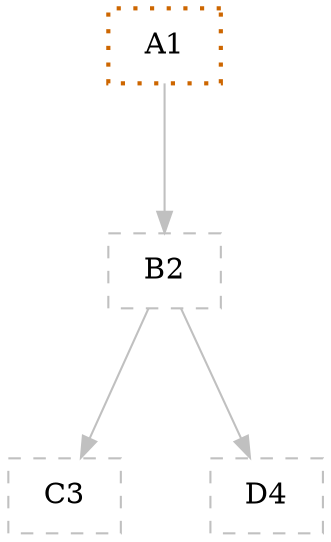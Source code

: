 digraph G {
graph [root="Demo",rankdir   = TB, nodesep           = 0.6, mindist     = 1.0, ranksep = 1.0, overlap = false]
node [style     = "filled", fillcolor = "white", color = "black"]
A1[cpu="0", flags="0x00502008", type="blockalign", tperiod="1000", pattern="patternA", patentry="true", patexit="false", beamproc="beamA", bpentry="false", bpexit="false", qlo="true", qhi="false", qil="true", shape     = "rectangle", style  = "dotted, filled", fillcolor = "white", penwidth=2, color = "darkorange3"];
B2[cpu="0", flags="0x00008009", type="qinfo", shape = "rectangle", color = "gray", style = "dashed, filled"];
C3[cpu="0", flags="0x0000000a", type="qbuf", shape = "rectangle", color = "gray", style = "dashed, filled"];
D4[cpu="0", flags="0x0000000a", type="qbuf", shape = "rectangle", color = "gray", style = "dashed, filled"];
A1->B2 [type="prioil", color = "gray"];
B2->C3 [type="meta", color = "gray"];
B2->D4 [type="meta", color = "gray"];
}
